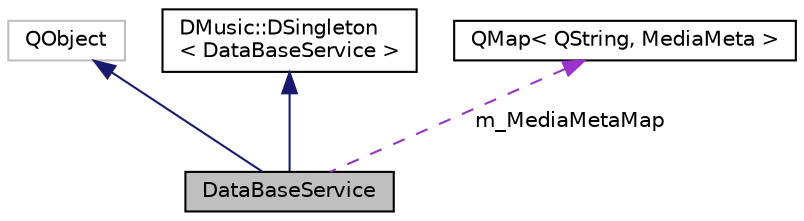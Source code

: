 digraph "DataBaseService"
{
  edge [fontname="Helvetica",fontsize="10",labelfontname="Helvetica",labelfontsize="10"];
  node [fontname="Helvetica",fontsize="10",shape=record];
  Node3 [label="DataBaseService",height=0.2,width=0.4,color="black", fillcolor="grey75", style="filled", fontcolor="black"];
  Node4 -> Node3 [dir="back",color="midnightblue",fontsize="10",style="solid",fontname="Helvetica"];
  Node4 [label="QObject",height=0.2,width=0.4,color="grey75", fillcolor="white", style="filled"];
  Node5 -> Node3 [dir="back",color="midnightblue",fontsize="10",style="solid",fontname="Helvetica"];
  Node5 [label="DMusic::DSingleton\l\< DataBaseService \>",height=0.2,width=0.4,color="black", fillcolor="white", style="filled",URL="$class_d_music_1_1_d_singleton.html"];
  Node6 -> Node3 [dir="back",color="darkorchid3",fontsize="10",style="dashed",label=" m_MediaMetaMap" ,fontname="Helvetica"];
  Node6 [label="QMap\< QString, MediaMeta \>",height=0.2,width=0.4,color="black", fillcolor="white", style="filled",URL="$class_q_map.html"];
}
